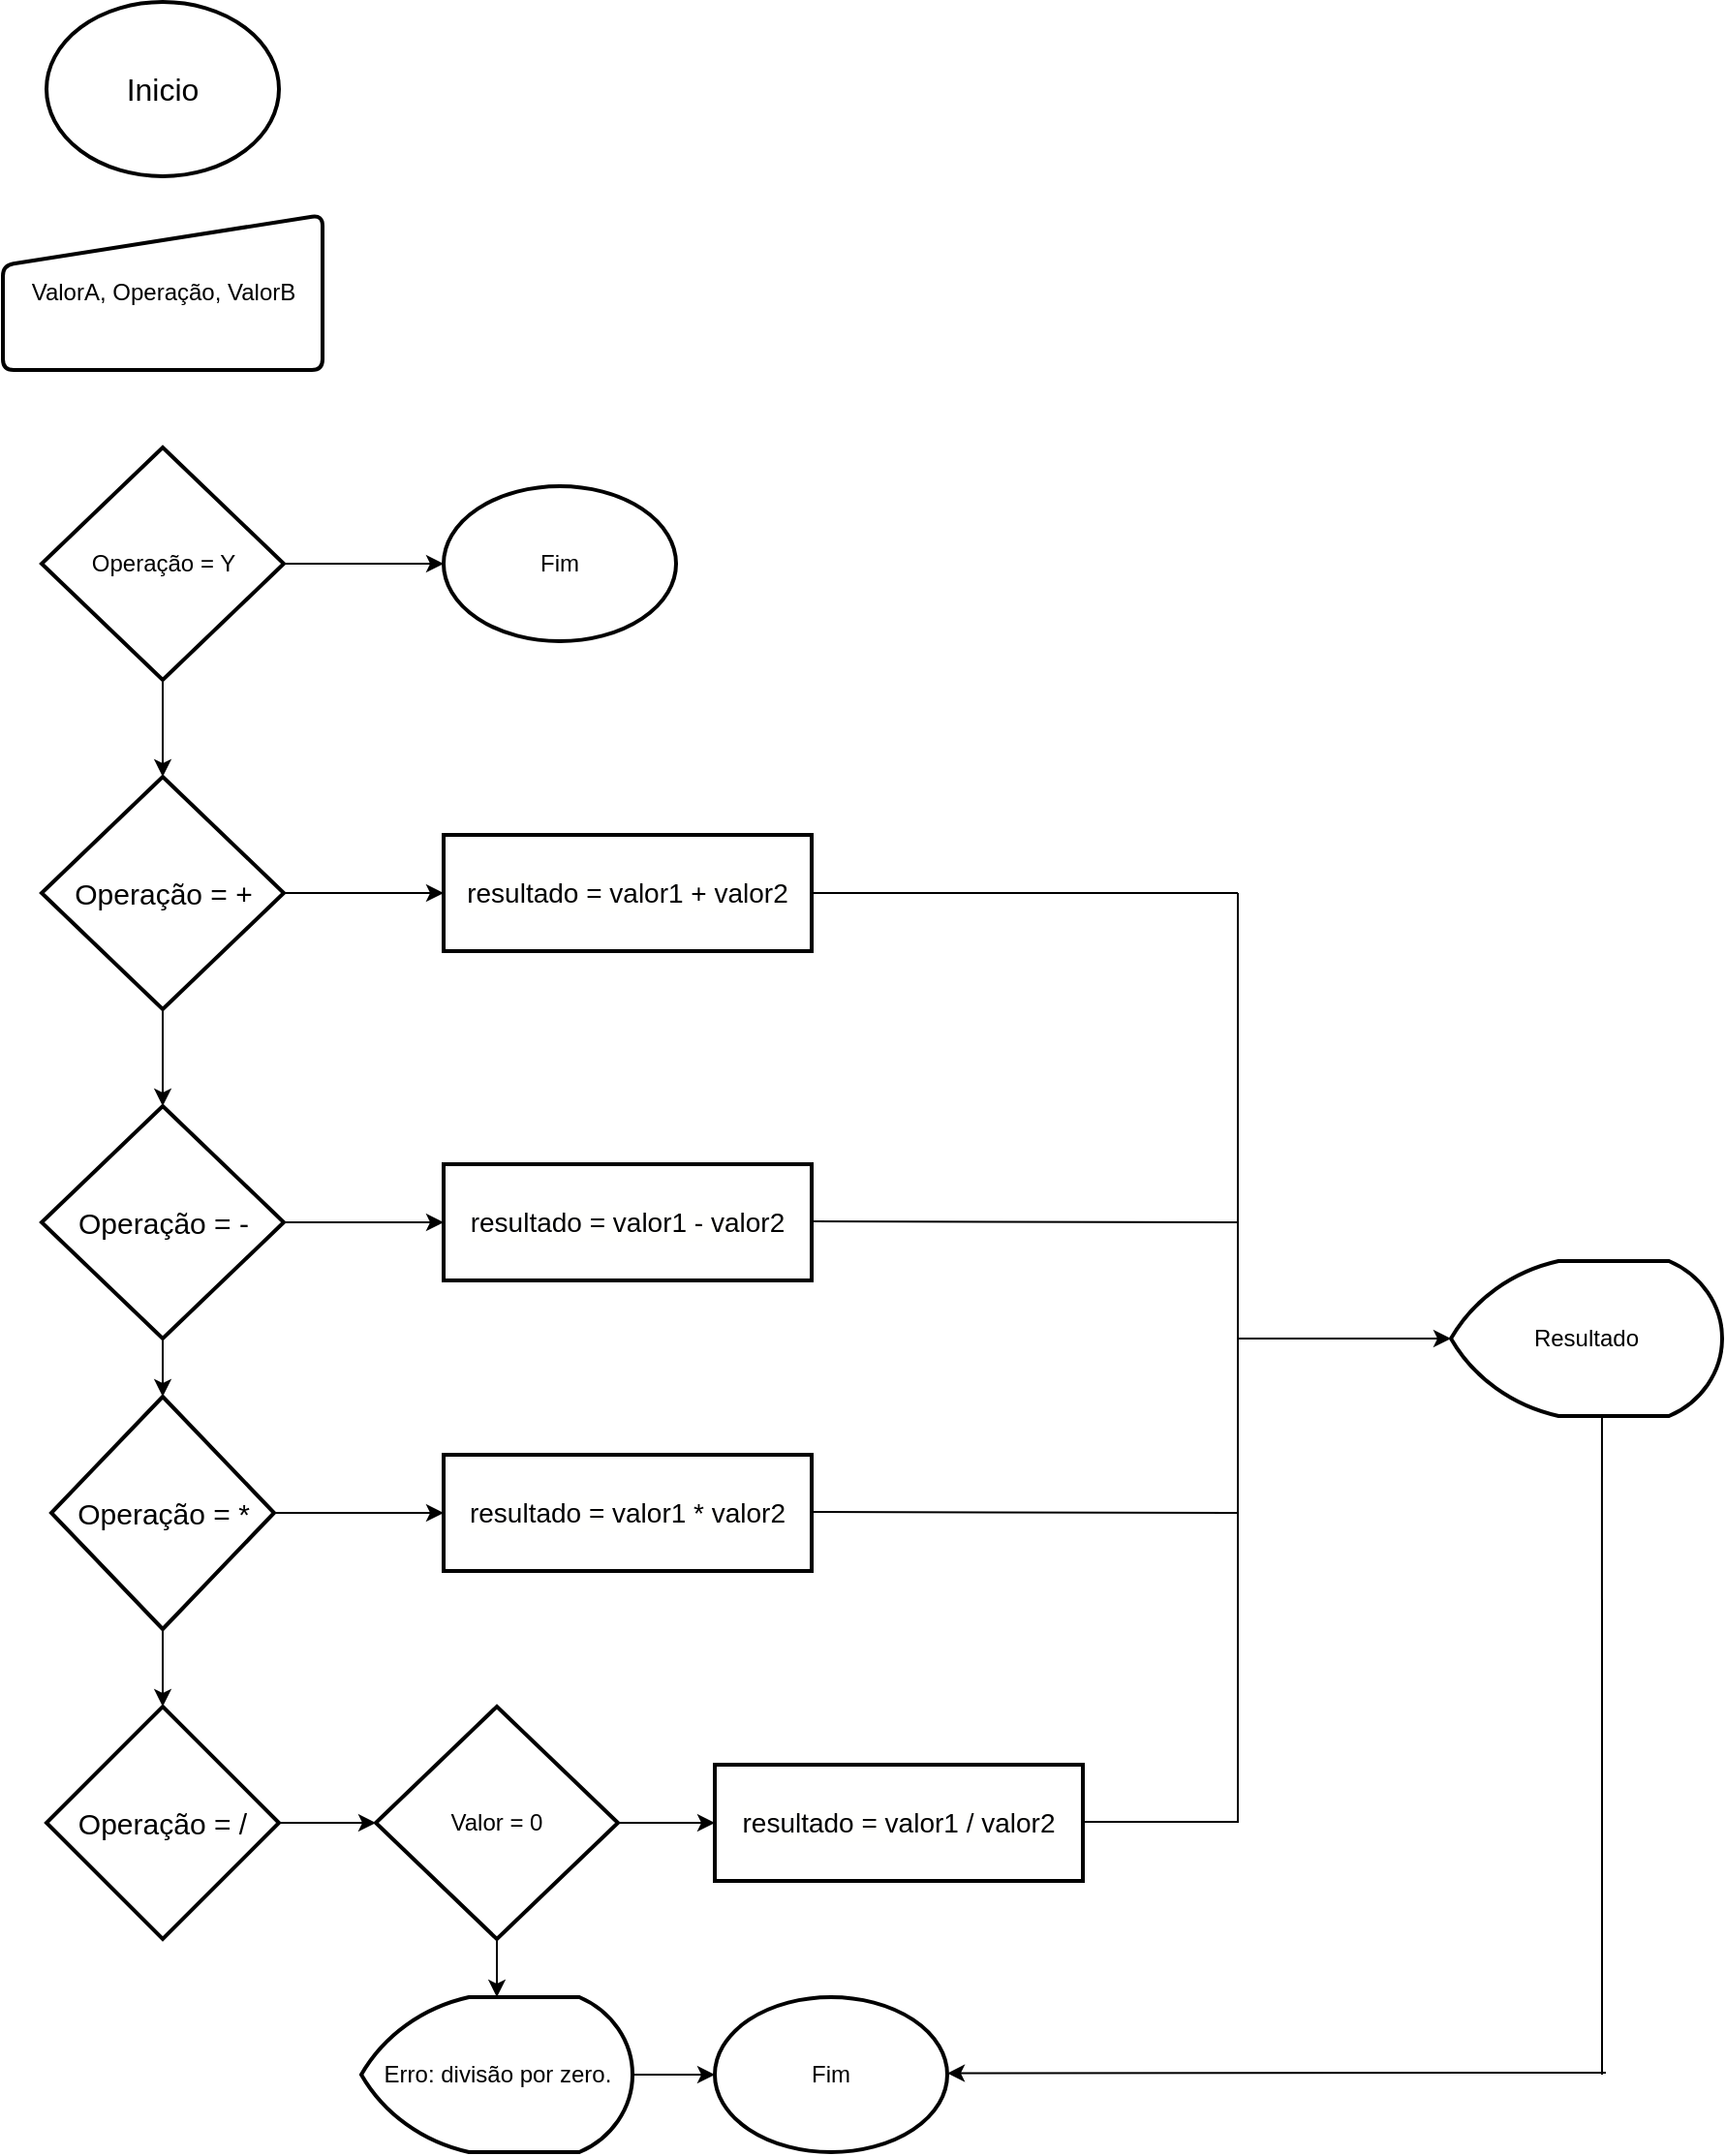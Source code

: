 <mxfile version="13.7.5" type="github">
  <diagram id="ahora-BXQ_pVMHsatNbe" name="Page-1">
    <mxGraphModel dx="2031" dy="1089" grid="1" gridSize="10" guides="1" tooltips="1" connect="1" arrows="1" fold="1" page="1" pageScale="1" pageWidth="827" pageHeight="1169" math="0" shadow="0">
      <root>
        <mxCell id="0" />
        <mxCell id="1" parent="0" />
        <mxCell id="dmRQjShE-WPzTf0DSA4U-10" value="" style="edgeStyle=orthogonalEdgeStyle;rounded=0;orthogonalLoop=1;jettySize=auto;html=1;" edge="1" parent="1" source="dmRQjShE-WPzTf0DSA4U-1" target="dmRQjShE-WPzTf0DSA4U-9">
          <mxGeometry relative="1" as="geometry" />
        </mxCell>
        <mxCell id="dmRQjShE-WPzTf0DSA4U-23" value="" style="edgeStyle=orthogonalEdgeStyle;rounded=0;orthogonalLoop=1;jettySize=auto;html=1;" edge="1" parent="1" source="dmRQjShE-WPzTf0DSA4U-1" target="dmRQjShE-WPzTf0DSA4U-8">
          <mxGeometry relative="1" as="geometry" />
        </mxCell>
        <mxCell id="dmRQjShE-WPzTf0DSA4U-1" value="Operação = Y" style="strokeWidth=2;html=1;shape=mxgraph.flowchart.decision;whiteSpace=wrap;" vertex="1" parent="1">
          <mxGeometry x="322.5" y="260" width="125" height="120" as="geometry" />
        </mxCell>
        <mxCell id="dmRQjShE-WPzTf0DSA4U-2" value="&lt;font style=&quot;font-size: 16px&quot;&gt;Inicio&lt;/font&gt;" style="strokeWidth=2;html=1;shape=mxgraph.flowchart.start_1;whiteSpace=wrap;" vertex="1" parent="1">
          <mxGeometry x="325" y="30" width="120" height="90" as="geometry" />
        </mxCell>
        <mxCell id="dmRQjShE-WPzTf0DSA4U-5" value="ValorA, Operação, ValorB" style="html=1;strokeWidth=2;shape=manualInput;whiteSpace=wrap;rounded=1;size=26;arcSize=11;" vertex="1" parent="1">
          <mxGeometry x="302.5" y="140" width="165" height="80" as="geometry" />
        </mxCell>
        <mxCell id="dmRQjShE-WPzTf0DSA4U-8" value="Fim" style="ellipse;whiteSpace=wrap;html=1;strokeWidth=2;" vertex="1" parent="1">
          <mxGeometry x="530" y="280" width="120" height="80" as="geometry" />
        </mxCell>
        <mxCell id="dmRQjShE-WPzTf0DSA4U-14" value="" style="edgeStyle=orthogonalEdgeStyle;rounded=0;orthogonalLoop=1;jettySize=auto;html=1;" edge="1" parent="1" source="dmRQjShE-WPzTf0DSA4U-9" target="dmRQjShE-WPzTf0DSA4U-13">
          <mxGeometry relative="1" as="geometry" />
        </mxCell>
        <mxCell id="dmRQjShE-WPzTf0DSA4U-16" value="" style="edgeStyle=orthogonalEdgeStyle;rounded=0;orthogonalLoop=1;jettySize=auto;html=1;" edge="1" parent="1" source="dmRQjShE-WPzTf0DSA4U-9" target="dmRQjShE-WPzTf0DSA4U-15">
          <mxGeometry relative="1" as="geometry" />
        </mxCell>
        <mxCell id="dmRQjShE-WPzTf0DSA4U-9" value="&lt;font style=&quot;font-size: 15px&quot;&gt;Operação = +&lt;/font&gt;" style="strokeWidth=2;html=1;shape=mxgraph.flowchart.decision;whiteSpace=wrap;" vertex="1" parent="1">
          <mxGeometry x="322.5" y="430" width="125" height="120" as="geometry" />
        </mxCell>
        <mxCell id="dmRQjShE-WPzTf0DSA4U-13" value="&lt;div style=&quot;background-color: rgb(255 , 255 , 254) ; font-size: 14px ; line-height: 19px&quot;&gt;resultado = valor1 + valor2&lt;/div&gt;" style="whiteSpace=wrap;html=1;strokeWidth=2;" vertex="1" parent="1">
          <mxGeometry x="530" y="460" width="190" height="60" as="geometry" />
        </mxCell>
        <mxCell id="dmRQjShE-WPzTf0DSA4U-18" value="" style="edgeStyle=orthogonalEdgeStyle;rounded=0;orthogonalLoop=1;jettySize=auto;html=1;" edge="1" parent="1" source="dmRQjShE-WPzTf0DSA4U-15">
          <mxGeometry relative="1" as="geometry">
            <mxPoint x="530" y="660" as="targetPoint" />
          </mxGeometry>
        </mxCell>
        <mxCell id="dmRQjShE-WPzTf0DSA4U-20" value="" style="edgeStyle=orthogonalEdgeStyle;rounded=0;orthogonalLoop=1;jettySize=auto;html=1;" edge="1" parent="1" source="dmRQjShE-WPzTf0DSA4U-15" target="dmRQjShE-WPzTf0DSA4U-19">
          <mxGeometry relative="1" as="geometry" />
        </mxCell>
        <mxCell id="dmRQjShE-WPzTf0DSA4U-15" value="&lt;span style=&quot;font-size: 15px&quot;&gt;Operação = -&lt;/span&gt;" style="rhombus;whiteSpace=wrap;html=1;strokeWidth=2;" vertex="1" parent="1">
          <mxGeometry x="322.5" y="600" width="125" height="120" as="geometry" />
        </mxCell>
        <mxCell id="dmRQjShE-WPzTf0DSA4U-22" value="" style="edgeStyle=orthogonalEdgeStyle;rounded=0;orthogonalLoop=1;jettySize=auto;html=1;" edge="1" parent="1" source="dmRQjShE-WPzTf0DSA4U-19">
          <mxGeometry relative="1" as="geometry">
            <mxPoint x="530" y="810" as="targetPoint" />
          </mxGeometry>
        </mxCell>
        <mxCell id="dmRQjShE-WPzTf0DSA4U-26" value="" style="edgeStyle=orthogonalEdgeStyle;rounded=0;orthogonalLoop=1;jettySize=auto;html=1;" edge="1" parent="1" source="dmRQjShE-WPzTf0DSA4U-19" target="dmRQjShE-WPzTf0DSA4U-25">
          <mxGeometry relative="1" as="geometry" />
        </mxCell>
        <mxCell id="dmRQjShE-WPzTf0DSA4U-19" value="&lt;span style=&quot;font-size: 15px&quot;&gt;Operação = *&lt;/span&gt;" style="rhombus;whiteSpace=wrap;html=1;strokeWidth=2;" vertex="1" parent="1">
          <mxGeometry x="327.5" y="750" width="115" height="120" as="geometry" />
        </mxCell>
        <mxCell id="dmRQjShE-WPzTf0DSA4U-37" value="" style="edgeStyle=orthogonalEdgeStyle;rounded=0;orthogonalLoop=1;jettySize=auto;html=1;" edge="1" parent="1" source="dmRQjShE-WPzTf0DSA4U-25" target="dmRQjShE-WPzTf0DSA4U-36">
          <mxGeometry relative="1" as="geometry" />
        </mxCell>
        <mxCell id="dmRQjShE-WPzTf0DSA4U-25" value="&lt;span style=&quot;font-size: 15px&quot;&gt;Operação = /&lt;/span&gt;" style="rhombus;whiteSpace=wrap;html=1;strokeWidth=2;" vertex="1" parent="1">
          <mxGeometry x="325" y="910" width="120" height="120" as="geometry" />
        </mxCell>
        <mxCell id="dmRQjShE-WPzTf0DSA4U-32" value="&lt;div style=&quot;background-color: rgb(255 , 255 , 254) ; font-size: 14px ; line-height: 19px&quot;&gt;resultado = valor1 - valor2&lt;/div&gt;" style="whiteSpace=wrap;html=1;strokeWidth=2;" vertex="1" parent="1">
          <mxGeometry x="530" y="630" width="190" height="60" as="geometry" />
        </mxCell>
        <mxCell id="dmRQjShE-WPzTf0DSA4U-34" value="&lt;div style=&quot;background-color: rgb(255 , 255 , 254) ; font-size: 14px ; line-height: 19px&quot;&gt;resultado = valor1 * valor2&lt;/div&gt;" style="whiteSpace=wrap;html=1;strokeWidth=2;" vertex="1" parent="1">
          <mxGeometry x="530" y="780" width="190" height="60" as="geometry" />
        </mxCell>
        <mxCell id="dmRQjShE-WPzTf0DSA4U-35" value="&lt;div style=&quot;background-color: rgb(255 , 255 , 254) ; font-size: 14px ; line-height: 19px&quot;&gt;resultado = valor1 / valor2&lt;/div&gt;" style="whiteSpace=wrap;html=1;strokeWidth=2;" vertex="1" parent="1">
          <mxGeometry x="670" y="940" width="190" height="60" as="geometry" />
        </mxCell>
        <mxCell id="dmRQjShE-WPzTf0DSA4U-38" value="" style="edgeStyle=orthogonalEdgeStyle;rounded=0;orthogonalLoop=1;jettySize=auto;html=1;" edge="1" parent="1" source="dmRQjShE-WPzTf0DSA4U-36" target="dmRQjShE-WPzTf0DSA4U-35">
          <mxGeometry relative="1" as="geometry" />
        </mxCell>
        <mxCell id="dmRQjShE-WPzTf0DSA4U-53" value="" style="edgeStyle=orthogonalEdgeStyle;rounded=0;orthogonalLoop=1;jettySize=auto;html=1;strokeWidth=1;" edge="1" parent="1" source="dmRQjShE-WPzTf0DSA4U-36" target="dmRQjShE-WPzTf0DSA4U-52">
          <mxGeometry relative="1" as="geometry" />
        </mxCell>
        <mxCell id="dmRQjShE-WPzTf0DSA4U-36" value="Valor = 0" style="rhombus;whiteSpace=wrap;html=1;strokeWidth=2;" vertex="1" parent="1">
          <mxGeometry x="495" y="910" width="125" height="120" as="geometry" />
        </mxCell>
        <mxCell id="dmRQjShE-WPzTf0DSA4U-39" value="Fim" style="ellipse;whiteSpace=wrap;html=1;strokeWidth=2;" vertex="1" parent="1">
          <mxGeometry x="670" y="1060" width="120" height="80" as="geometry" />
        </mxCell>
        <mxCell id="dmRQjShE-WPzTf0DSA4U-43" value="" style="endArrow=none;html=1;strokeWidth=1;" edge="1" parent="1">
          <mxGeometry width="50" height="50" relative="1" as="geometry">
            <mxPoint x="720" y="490" as="sourcePoint" />
            <mxPoint x="940" y="490" as="targetPoint" />
          </mxGeometry>
        </mxCell>
        <mxCell id="dmRQjShE-WPzTf0DSA4U-44" value="" style="endArrow=none;html=1;strokeWidth=1;" edge="1" parent="1">
          <mxGeometry width="50" height="50" relative="1" as="geometry">
            <mxPoint x="720" y="659.5" as="sourcePoint" />
            <mxPoint x="940" y="660" as="targetPoint" />
          </mxGeometry>
        </mxCell>
        <mxCell id="dmRQjShE-WPzTf0DSA4U-45" value="" style="endArrow=none;html=1;strokeWidth=1;" edge="1" parent="1">
          <mxGeometry width="50" height="50" relative="1" as="geometry">
            <mxPoint x="720" y="809.5" as="sourcePoint" />
            <mxPoint x="940" y="810" as="targetPoint" />
          </mxGeometry>
        </mxCell>
        <mxCell id="dmRQjShE-WPzTf0DSA4U-46" value="" style="endArrow=none;html=1;strokeWidth=1;" edge="1" parent="1">
          <mxGeometry width="50" height="50" relative="1" as="geometry">
            <mxPoint x="860" y="969.5" as="sourcePoint" />
            <mxPoint x="940" y="969.5" as="targetPoint" />
          </mxGeometry>
        </mxCell>
        <mxCell id="dmRQjShE-WPzTf0DSA4U-47" value="Resultado" style="strokeWidth=2;html=1;shape=mxgraph.flowchart.display;whiteSpace=wrap;" vertex="1" parent="1">
          <mxGeometry x="1050" y="680" width="140" height="80" as="geometry" />
        </mxCell>
        <mxCell id="dmRQjShE-WPzTf0DSA4U-48" value="" style="endArrow=none;html=1;strokeWidth=1;" edge="1" parent="1">
          <mxGeometry width="50" height="50" relative="1" as="geometry">
            <mxPoint x="940" y="970" as="sourcePoint" />
            <mxPoint x="940" y="490" as="targetPoint" />
          </mxGeometry>
        </mxCell>
        <mxCell id="dmRQjShE-WPzTf0DSA4U-49" value="" style="endArrow=classic;html=1;strokeWidth=1;entryX=0;entryY=0.5;entryDx=0;entryDy=0;entryPerimeter=0;" edge="1" parent="1" target="dmRQjShE-WPzTf0DSA4U-47">
          <mxGeometry width="50" height="50" relative="1" as="geometry">
            <mxPoint x="940" y="720" as="sourcePoint" />
            <mxPoint x="990" y="670" as="targetPoint" />
          </mxGeometry>
        </mxCell>
        <mxCell id="dmRQjShE-WPzTf0DSA4U-50" value="" style="endArrow=none;html=1;strokeWidth=1;entryX=0.557;entryY=1.009;entryDx=0;entryDy=0;entryPerimeter=0;" edge="1" parent="1" target="dmRQjShE-WPzTf0DSA4U-47">
          <mxGeometry width="50" height="50" relative="1" as="geometry">
            <mxPoint x="1128" y="1100" as="sourcePoint" />
            <mxPoint x="870" y="810" as="targetPoint" />
          </mxGeometry>
        </mxCell>
        <mxCell id="dmRQjShE-WPzTf0DSA4U-51" value="" style="endArrow=classic;html=1;strokeWidth=1;" edge="1" parent="1">
          <mxGeometry width="50" height="50" relative="1" as="geometry">
            <mxPoint x="1130" y="1099" as="sourcePoint" />
            <mxPoint x="790" y="1099.29" as="targetPoint" />
          </mxGeometry>
        </mxCell>
        <mxCell id="dmRQjShE-WPzTf0DSA4U-54" value="" style="edgeStyle=orthogonalEdgeStyle;rounded=0;orthogonalLoop=1;jettySize=auto;html=1;strokeWidth=1;" edge="1" parent="1" source="dmRQjShE-WPzTf0DSA4U-52" target="dmRQjShE-WPzTf0DSA4U-39">
          <mxGeometry relative="1" as="geometry" />
        </mxCell>
        <mxCell id="dmRQjShE-WPzTf0DSA4U-52" value="Erro: divisão por zero." style="strokeWidth=2;html=1;shape=mxgraph.flowchart.display;whiteSpace=wrap;" vertex="1" parent="1">
          <mxGeometry x="487.5" y="1060" width="140" height="80" as="geometry" />
        </mxCell>
      </root>
    </mxGraphModel>
  </diagram>
</mxfile>
